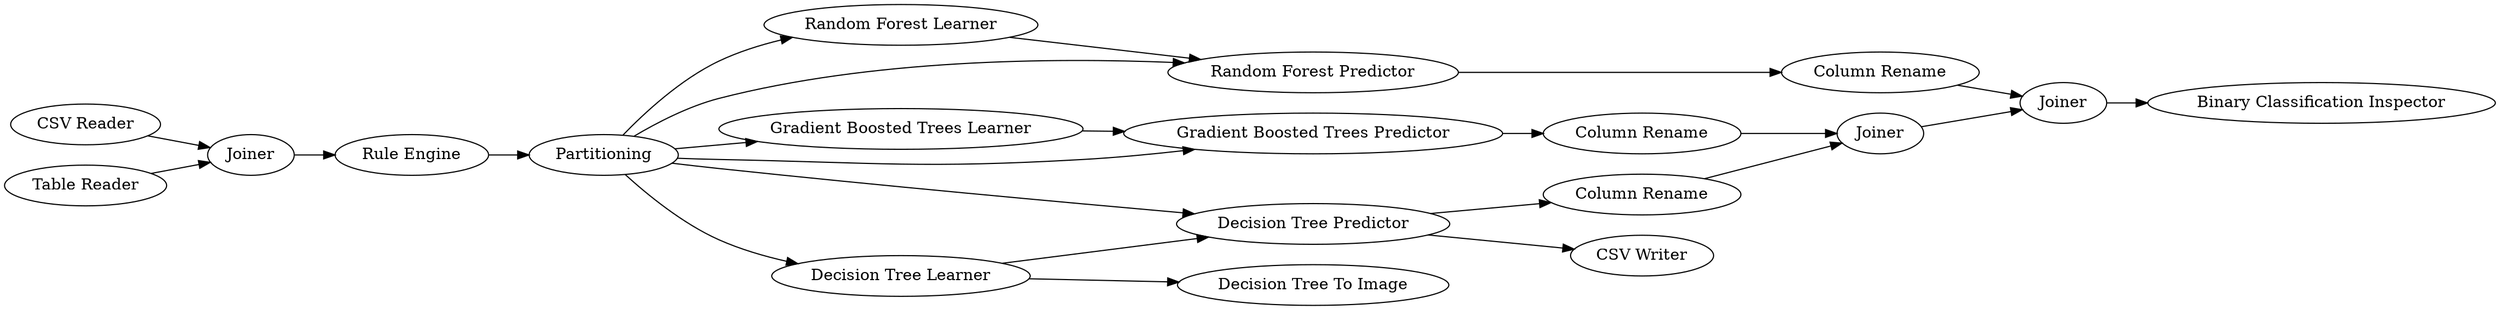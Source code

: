 digraph {
	20 -> 30
	22 -> 33
	25 -> 22
	27 -> 28
	20 -> 27
	20 -> 31
	30 -> 31
	31 -> 32
	11 -> 25
	10 -> 11
	20 -> 11
	11 -> 35
	10 -> 34
	5 -> 9
	20 -> 28
	28 -> 23
	33 -> 21
	20 -> 10
	32 -> 33
	9 -> 20
	2 -> 5
	23 -> 22
	1 -> 5
	27 [label="Gradient Boosted Trees Learner"]
	9 [label="Rule Engine"]
	21 [label="Binary Classification Inspector"]
	31 [label="Random Forest Predictor"]
	25 [label="Column Rename"]
	10 [label="Decision Tree Learner"]
	30 [label="Random Forest Learner"]
	1 [label="Table Reader"]
	22 [label=Joiner]
	28 [label="Gradient Boosted Trees Predictor"]
	11 [label="Decision Tree Predictor"]
	23 [label="Column Rename"]
	5 [label=Joiner]
	20 [label=Partitioning]
	35 [label="CSV Writer"]
	34 [label="Decision Tree To Image"]
	33 [label=Joiner]
	32 [label="Column Rename"]
	2 [label="CSV Reader"]
	rankdir=LR
}
